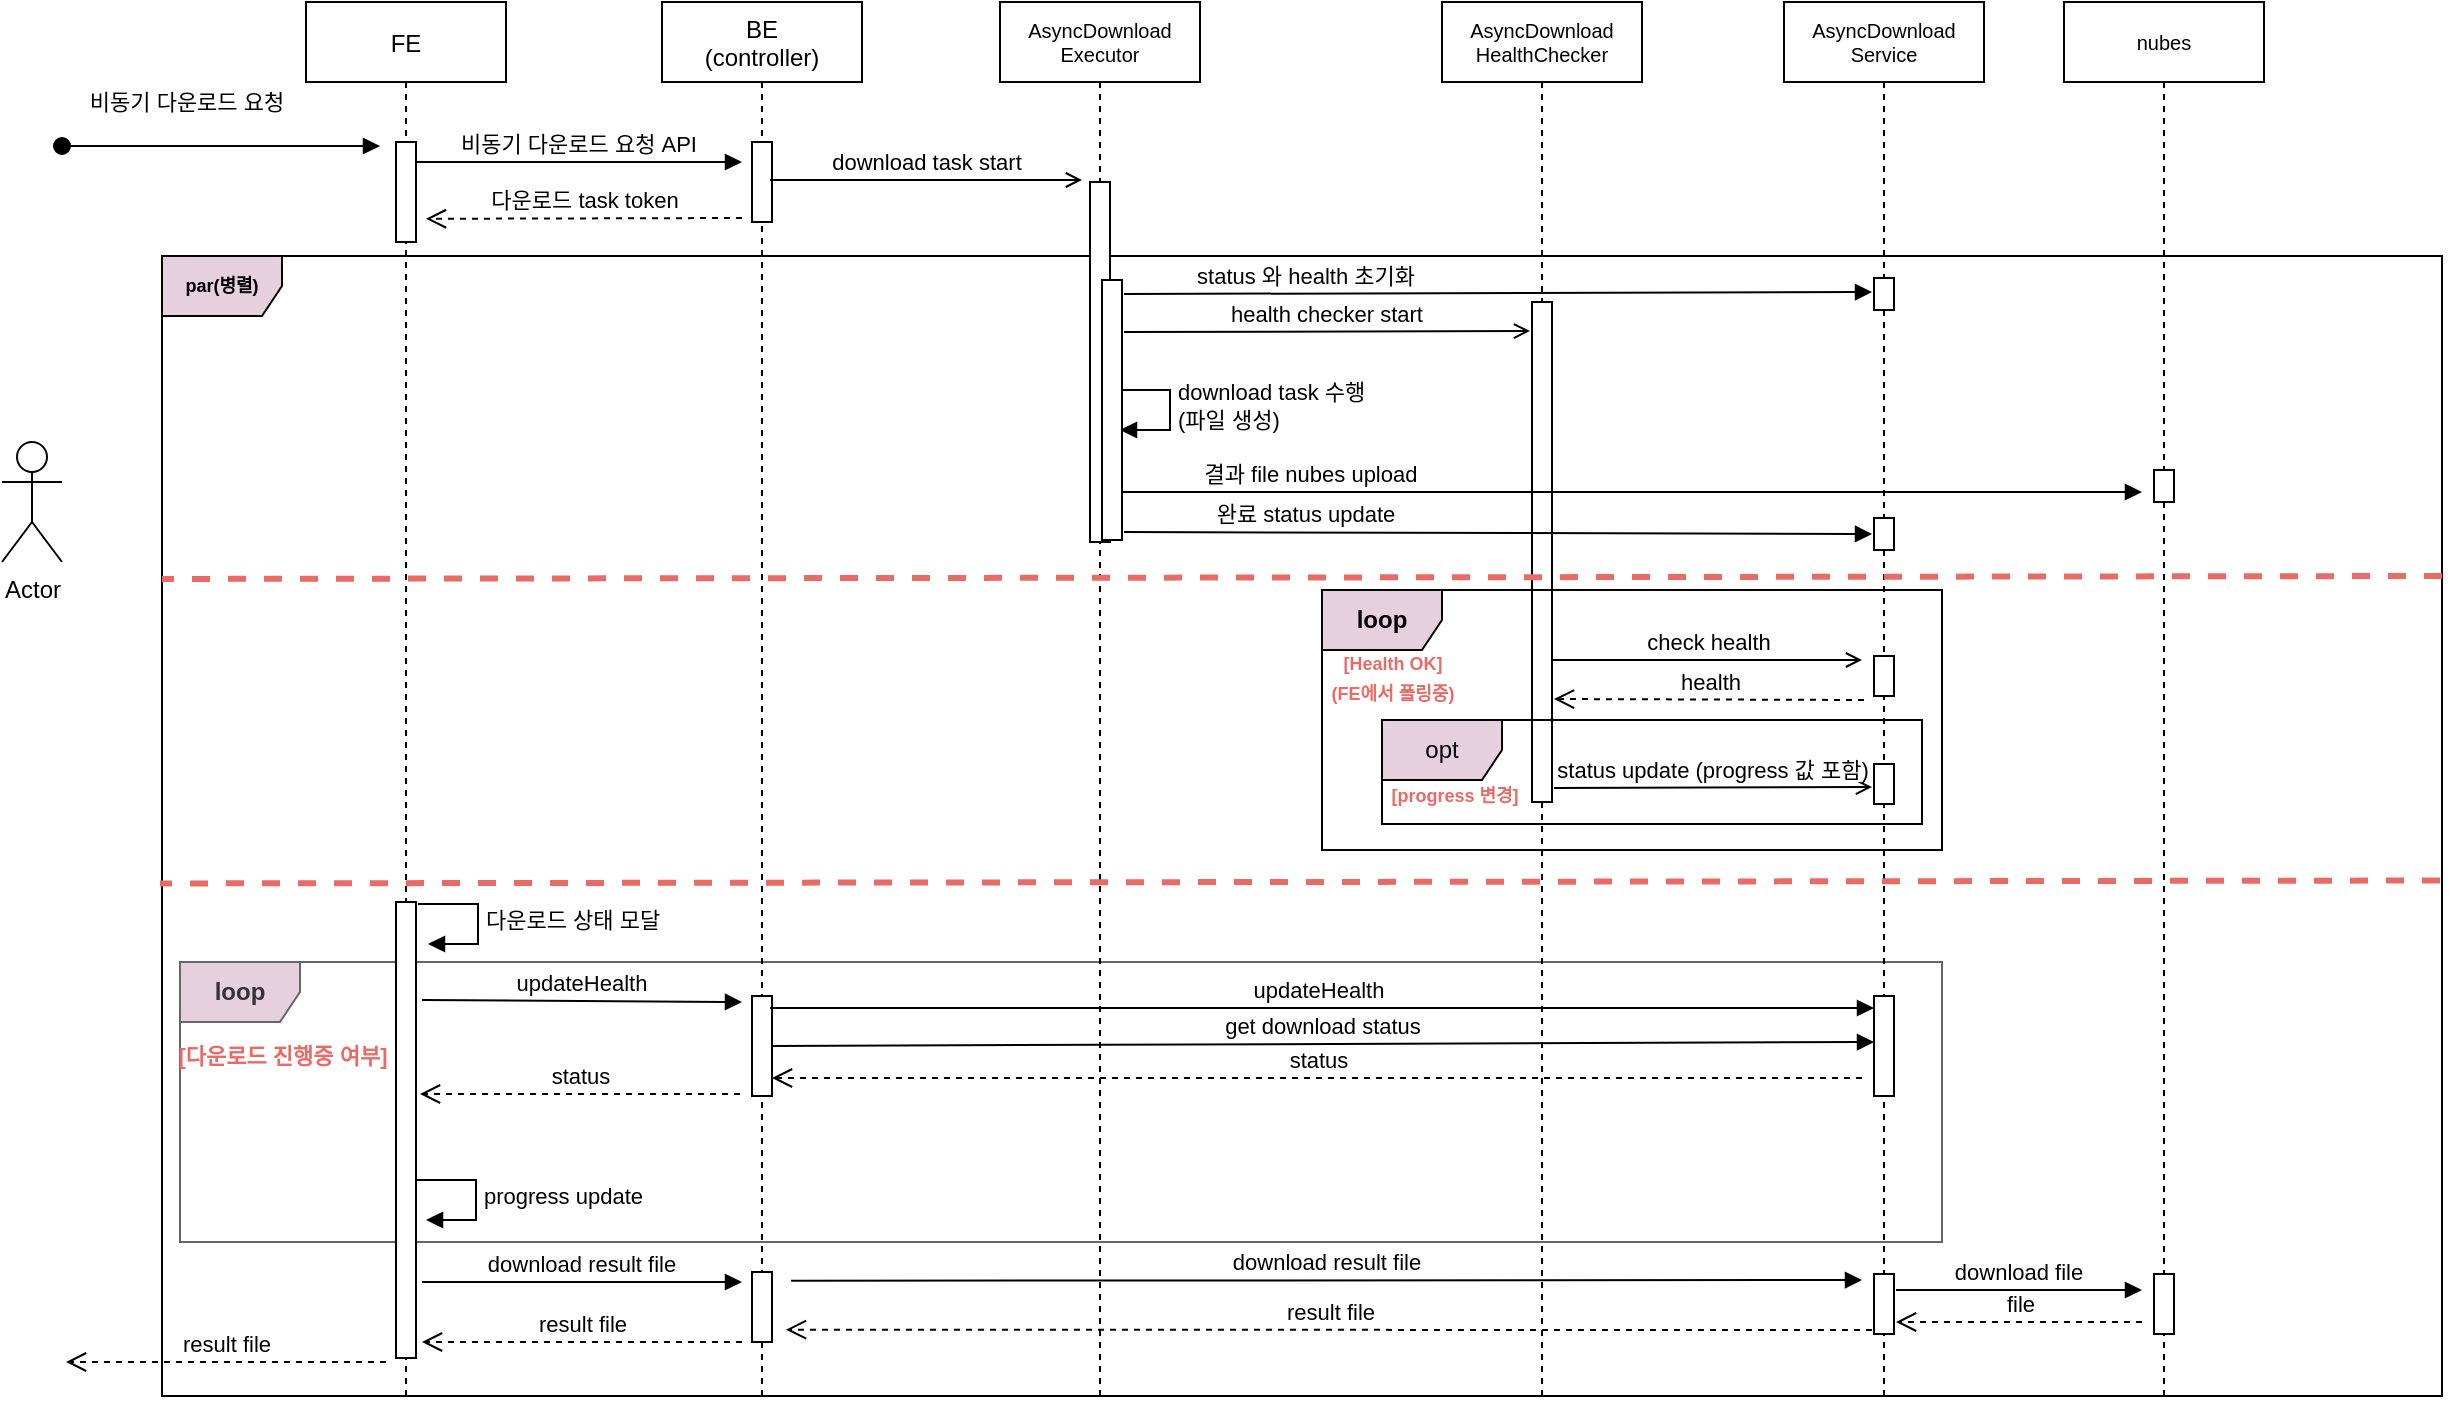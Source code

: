 <mxfile version="20.4.0" type="github">
  <diagram id="kgpKYQtTHZ0yAKxKKP6v" name="Page-1">
    <mxGraphModel dx="1524" dy="553" grid="1" gridSize="10" guides="1" tooltips="1" connect="1" arrows="1" fold="1" page="1" pageScale="1" pageWidth="850" pageHeight="1100" math="0" shadow="0">
      <root>
        <mxCell id="0" />
        <mxCell id="1" parent="0" />
        <mxCell id="PAv24Wi7GxfsrFI-geuO-69" value="&lt;font color=&quot;#000000&quot;&gt;&lt;b&gt;par(병렬)&lt;/b&gt;&lt;/font&gt;" style="shape=umlFrame;whiteSpace=wrap;html=1;fontSize=9;fontColor=#EA6B66;fillColor=#E6D0DE;" vertex="1" parent="1">
          <mxGeometry x="100" y="207" width="1140" height="570" as="geometry" />
        </mxCell>
        <mxCell id="PAv24Wi7GxfsrFI-geuO-18" value="&lt;b&gt;loop&lt;/b&gt;" style="shape=umlFrame;whiteSpace=wrap;html=1;fillColor=#E6D0DE;fontColor=#333333;strokeColor=#666666;" vertex="1" parent="1">
          <mxGeometry x="109" y="560" width="881" height="140" as="geometry" />
        </mxCell>
        <mxCell id="3nuBFxr9cyL0pnOWT2aG-1" value="FE" style="shape=umlLifeline;perimeter=lifelinePerimeter;container=1;collapsible=0;recursiveResize=0;rounded=0;shadow=0;strokeWidth=1;" parent="1" vertex="1">
          <mxGeometry x="172" y="80" width="100" height="700" as="geometry" />
        </mxCell>
        <mxCell id="3nuBFxr9cyL0pnOWT2aG-2" value="" style="points=[];perimeter=orthogonalPerimeter;rounded=0;shadow=0;strokeWidth=1;" parent="3nuBFxr9cyL0pnOWT2aG-1" vertex="1">
          <mxGeometry x="45" y="70" width="10" height="50" as="geometry" />
        </mxCell>
        <mxCell id="3nuBFxr9cyL0pnOWT2aG-3" value="" style="verticalAlign=bottom;startArrow=oval;endArrow=block;startSize=8;shadow=0;strokeWidth=1;" parent="3nuBFxr9cyL0pnOWT2aG-1" edge="1">
          <mxGeometry relative="1" as="geometry">
            <mxPoint x="-122" y="72" as="sourcePoint" />
            <mxPoint x="37" y="72" as="targetPoint" />
          </mxGeometry>
        </mxCell>
        <mxCell id="PAv24Wi7GxfsrFI-geuO-10" value="" style="html=1;points=[];perimeter=orthogonalPerimeter;" vertex="1" parent="3nuBFxr9cyL0pnOWT2aG-1">
          <mxGeometry x="45" y="450" width="10" height="228" as="geometry" />
        </mxCell>
        <mxCell id="PAv24Wi7GxfsrFI-geuO-11" value="다운로드 상태 모달" style="edgeStyle=orthogonalEdgeStyle;html=1;align=left;spacingLeft=2;endArrow=block;rounded=0;entryX=1;entryY=0;" edge="1" parent="3nuBFxr9cyL0pnOWT2aG-1">
          <mxGeometry relative="1" as="geometry">
            <mxPoint x="56" y="451" as="sourcePoint" />
            <Array as="points">
              <mxPoint x="86" y="451" />
            </Array>
            <mxPoint x="61" y="471" as="targetPoint" />
          </mxGeometry>
        </mxCell>
        <mxCell id="PAv24Wi7GxfsrFI-geuO-15" value="status" style="html=1;verticalAlign=bottom;endArrow=open;dashed=1;endSize=8;rounded=0;" edge="1" parent="3nuBFxr9cyL0pnOWT2aG-1">
          <mxGeometry relative="1" as="geometry">
            <mxPoint x="217" y="546" as="sourcePoint" />
            <mxPoint x="57" y="546" as="targetPoint" />
          </mxGeometry>
        </mxCell>
        <mxCell id="3nuBFxr9cyL0pnOWT2aG-5" value="BE&#xa;(controller)" style="shape=umlLifeline;perimeter=lifelinePerimeter;container=1;collapsible=0;recursiveResize=0;rounded=0;shadow=0;strokeWidth=1;" parent="1" vertex="1">
          <mxGeometry x="350" y="80" width="100" height="700" as="geometry" />
        </mxCell>
        <mxCell id="3nuBFxr9cyL0pnOWT2aG-6" value="" style="points=[];perimeter=orthogonalPerimeter;rounded=0;shadow=0;strokeWidth=1;" parent="3nuBFxr9cyL0pnOWT2aG-5" vertex="1">
          <mxGeometry x="45" y="70" width="10" height="40" as="geometry" />
        </mxCell>
        <mxCell id="PAv24Wi7GxfsrFI-geuO-4" value="" style="points=[];perimeter=orthogonalPerimeter;rounded=0;shadow=0;strokeWidth=1;" vertex="1" parent="3nuBFxr9cyL0pnOWT2aG-5">
          <mxGeometry x="45" y="497" width="10" height="50" as="geometry" />
        </mxCell>
        <mxCell id="PAv24Wi7GxfsrFI-geuO-22" value="" style="points=[];perimeter=orthogonalPerimeter;rounded=0;shadow=0;strokeWidth=1;" vertex="1" parent="3nuBFxr9cyL0pnOWT2aG-5">
          <mxGeometry x="45" y="635" width="10" height="35" as="geometry" />
        </mxCell>
        <mxCell id="PAv24Wi7GxfsrFI-geuO-21" value="download result file" style="verticalAlign=bottom;endArrow=block;shadow=0;strokeWidth=1;" edge="1" parent="3nuBFxr9cyL0pnOWT2aG-5">
          <mxGeometry relative="1" as="geometry">
            <mxPoint x="-120" y="640" as="sourcePoint" />
            <mxPoint x="40" y="640" as="targetPoint" />
            <Array as="points" />
          </mxGeometry>
        </mxCell>
        <mxCell id="PAv24Wi7GxfsrFI-geuO-26" value="result file" style="html=1;verticalAlign=bottom;endArrow=open;dashed=1;endSize=8;rounded=0;" edge="1" parent="3nuBFxr9cyL0pnOWT2aG-5">
          <mxGeometry relative="1" as="geometry">
            <mxPoint x="40" y="670" as="sourcePoint" />
            <mxPoint x="-120" y="670" as="targetPoint" />
          </mxGeometry>
        </mxCell>
        <mxCell id="3nuBFxr9cyL0pnOWT2aG-8" value="비동기 다운로드 요청 API" style="verticalAlign=bottom;endArrow=block;shadow=0;strokeWidth=1;" parent="1" source="3nuBFxr9cyL0pnOWT2aG-2" edge="1">
          <mxGeometry relative="1" as="geometry">
            <mxPoint x="327" y="160" as="sourcePoint" />
            <mxPoint x="390" y="160" as="targetPoint" />
            <Array as="points">
              <mxPoint x="320" y="160" />
            </Array>
          </mxGeometry>
        </mxCell>
        <mxCell id="xQrwwutkk_iIbDmqUv8c-1" value="Actor" style="shape=umlActor;verticalLabelPosition=bottom;verticalAlign=top;html=1;outlineConnect=0;" parent="1" vertex="1">
          <mxGeometry x="20" y="300" width="30" height="60" as="geometry" />
        </mxCell>
        <mxCell id="xQrwwutkk_iIbDmqUv8c-3" value="&lt;span style=&quot;font-size: 11px;&quot;&gt;비동기 다운로드 요청&lt;/span&gt;" style="text;html=1;align=center;verticalAlign=middle;resizable=0;points=[];autosize=1;strokeColor=none;fillColor=none;" parent="1" vertex="1">
          <mxGeometry x="52" y="115" width="120" height="30" as="geometry" />
        </mxCell>
        <mxCell id="aVBYDP4JhRlrpLpwvqIz-21" value="AsyncDownload&#xa;Executor" style="shape=umlLifeline;perimeter=lifelinePerimeter;container=1;collapsible=0;recursiveResize=0;rounded=0;shadow=0;strokeWidth=1;fontSize=10;" parent="1" vertex="1">
          <mxGeometry x="519" y="80" width="100" height="700" as="geometry" />
        </mxCell>
        <mxCell id="aVBYDP4JhRlrpLpwvqIz-22" value="" style="points=[];perimeter=orthogonalPerimeter;rounded=0;shadow=0;strokeWidth=1;" parent="aVBYDP4JhRlrpLpwvqIz-21" vertex="1">
          <mxGeometry x="45" y="90" width="10" height="180" as="geometry" />
        </mxCell>
        <mxCell id="PAv24Wi7GxfsrFI-geuO-53" value="download task 수행&lt;br&gt;(파일 생성)" style="edgeStyle=orthogonalEdgeStyle;html=1;align=left;spacingLeft=2;endArrow=block;rounded=0;entryX=1;entryY=0;" edge="1" parent="aVBYDP4JhRlrpLpwvqIz-21">
          <mxGeometry relative="1" as="geometry">
            <mxPoint x="55" y="194" as="sourcePoint" />
            <Array as="points">
              <mxPoint x="85" y="194" />
            </Array>
            <mxPoint x="60" y="214" as="targetPoint" />
          </mxGeometry>
        </mxCell>
        <mxCell id="PAv24Wi7GxfsrFI-geuO-66" value="" style="points=[];perimeter=orthogonalPerimeter;rounded=0;shadow=0;strokeWidth=1;" vertex="1" parent="aVBYDP4JhRlrpLpwvqIz-21">
          <mxGeometry x="51" y="139" width="10" height="130" as="geometry" />
        </mxCell>
        <mxCell id="aVBYDP4JhRlrpLpwvqIz-24" value="AsyncDownload&#xa;HealthChecker" style="shape=umlLifeline;perimeter=lifelinePerimeter;container=1;collapsible=0;recursiveResize=0;rounded=0;shadow=0;strokeWidth=1;fontSize=10;" parent="1" vertex="1">
          <mxGeometry x="740" y="80" width="100" height="700" as="geometry" />
        </mxCell>
        <mxCell id="PAv24Wi7GxfsrFI-geuO-14" value="status" style="html=1;verticalAlign=bottom;endArrow=open;dashed=1;endSize=8;rounded=0;" edge="1" parent="aVBYDP4JhRlrpLpwvqIz-24" target="PAv24Wi7GxfsrFI-geuO-4">
          <mxGeometry relative="1" as="geometry">
            <mxPoint x="210" y="538" as="sourcePoint" />
            <mxPoint x="-265.5" y="537.5" as="targetPoint" />
          </mxGeometry>
        </mxCell>
        <mxCell id="PAv24Wi7GxfsrFI-geuO-45" value="" style="points=[];perimeter=orthogonalPerimeter;rounded=0;shadow=0;strokeWidth=1;" vertex="1" parent="aVBYDP4JhRlrpLpwvqIz-24">
          <mxGeometry x="45" y="150" width="10" height="250" as="geometry" />
        </mxCell>
        <mxCell id="PAv24Wi7GxfsrFI-geuO-65" value="완료 status update" style="verticalAlign=bottom;endArrow=block;shadow=0;strokeWidth=1;entryX=-0.1;entryY=0.5;entryDx=0;entryDy=0;entryPerimeter=0;" edge="1" parent="aVBYDP4JhRlrpLpwvqIz-24" target="PAv24Wi7GxfsrFI-geuO-64">
          <mxGeometry x="-0.513" relative="1" as="geometry">
            <mxPoint x="-159" y="265" as="sourcePoint" />
            <mxPoint x="220" y="266.008" as="targetPoint" />
            <Array as="points" />
            <mxPoint as="offset" />
          </mxGeometry>
        </mxCell>
        <mxCell id="aVBYDP4JhRlrpLpwvqIz-29" value="AsyncDownload&#xa;Service" style="shape=umlLifeline;perimeter=lifelinePerimeter;container=1;collapsible=0;recursiveResize=0;rounded=0;shadow=0;strokeWidth=1;fontSize=10;" parent="1" vertex="1">
          <mxGeometry x="911" y="80" width="100" height="700" as="geometry" />
        </mxCell>
        <mxCell id="aVBYDP4JhRlrpLpwvqIz-30" value="" style="points=[];perimeter=orthogonalPerimeter;rounded=0;shadow=0;strokeWidth=1;" parent="aVBYDP4JhRlrpLpwvqIz-29" vertex="1">
          <mxGeometry x="45" y="497" width="10" height="50" as="geometry" />
        </mxCell>
        <mxCell id="PAv24Wi7GxfsrFI-geuO-25" value="" style="points=[];perimeter=orthogonalPerimeter;rounded=0;shadow=0;strokeWidth=1;" vertex="1" parent="aVBYDP4JhRlrpLpwvqIz-29">
          <mxGeometry x="45" y="636" width="10" height="30" as="geometry" />
        </mxCell>
        <mxCell id="PAv24Wi7GxfsrFI-geuO-32" value="health" style="html=1;verticalAlign=bottom;endArrow=open;dashed=1;endSize=8;rounded=0;entryX=1.1;entryY=0.45;entryDx=0;entryDy=0;entryPerimeter=0;" edge="1" parent="aVBYDP4JhRlrpLpwvqIz-29">
          <mxGeometry relative="1" as="geometry">
            <mxPoint x="40" y="349" as="sourcePoint" />
            <mxPoint x="-115" y="348.5" as="targetPoint" />
          </mxGeometry>
        </mxCell>
        <mxCell id="PAv24Wi7GxfsrFI-geuO-42" value="" style="points=[];perimeter=orthogonalPerimeter;rounded=0;shadow=0;strokeWidth=1;" vertex="1" parent="aVBYDP4JhRlrpLpwvqIz-29">
          <mxGeometry x="45" y="327" width="10" height="20" as="geometry" />
        </mxCell>
        <mxCell id="PAv24Wi7GxfsrFI-geuO-48" value="" style="points=[];perimeter=orthogonalPerimeter;rounded=0;shadow=0;strokeWidth=1;" vertex="1" parent="aVBYDP4JhRlrpLpwvqIz-29">
          <mxGeometry x="45" y="138" width="10" height="16" as="geometry" />
        </mxCell>
        <mxCell id="PAv24Wi7GxfsrFI-geuO-64" value="" style="points=[];perimeter=orthogonalPerimeter;rounded=0;shadow=0;strokeWidth=1;" vertex="1" parent="aVBYDP4JhRlrpLpwvqIz-29">
          <mxGeometry x="45" y="258" width="10" height="16" as="geometry" />
        </mxCell>
        <mxCell id="PAv24Wi7GxfsrFI-geuO-1" value="download task start" style="html=1;verticalAlign=bottom;labelBackgroundColor=none;endArrow=open;endFill=0;rounded=0;exitX=0.9;exitY=0.475;exitDx=0;exitDy=0;exitPerimeter=0;" edge="1" parent="1" source="3nuBFxr9cyL0pnOWT2aG-6">
          <mxGeometry width="160" relative="1" as="geometry">
            <mxPoint x="425" y="169" as="sourcePoint" />
            <mxPoint x="560" y="169" as="targetPoint" />
          </mxGeometry>
        </mxCell>
        <mxCell id="PAv24Wi7GxfsrFI-geuO-5" value="updateHealth" style="verticalAlign=bottom;endArrow=block;shadow=0;strokeWidth=1;" edge="1" parent="1">
          <mxGeometry relative="1" as="geometry">
            <mxPoint x="230" y="579" as="sourcePoint" />
            <mxPoint x="390" y="580" as="targetPoint" />
            <Array as="points" />
          </mxGeometry>
        </mxCell>
        <mxCell id="PAv24Wi7GxfsrFI-geuO-6" value="다운로드 task token" style="html=1;verticalAlign=bottom;endArrow=open;dashed=1;endSize=8;rounded=0;entryX=1.5;entryY=0.268;entryDx=0;entryDy=0;entryPerimeter=0;" edge="1" parent="1">
          <mxGeometry relative="1" as="geometry">
            <mxPoint x="390" y="188" as="sourcePoint" />
            <mxPoint x="232" y="188.4" as="targetPoint" />
          </mxGeometry>
        </mxCell>
        <mxCell id="PAv24Wi7GxfsrFI-geuO-13" value="updateHealth " style="verticalAlign=bottom;endArrow=block;shadow=0;strokeWidth=1;exitX=0.9;exitY=0.12;exitDx=0;exitDy=0;exitPerimeter=0;" edge="1" parent="1" source="PAv24Wi7GxfsrFI-geuO-4" target="aVBYDP4JhRlrpLpwvqIz-30">
          <mxGeometry relative="1" as="geometry">
            <mxPoint x="425" y="583" as="sourcePoint" />
            <mxPoint x="900" y="583" as="targetPoint" />
            <Array as="points" />
          </mxGeometry>
        </mxCell>
        <mxCell id="PAv24Wi7GxfsrFI-geuO-17" value="progress update" style="edgeStyle=orthogonalEdgeStyle;html=1;align=left;spacingLeft=2;endArrow=block;rounded=0;entryX=1;entryY=0;" edge="1" parent="1">
          <mxGeometry relative="1" as="geometry">
            <mxPoint x="227" y="669" as="sourcePoint" />
            <Array as="points">
              <mxPoint x="257" y="669" />
            </Array>
            <mxPoint x="232" y="689" as="targetPoint" />
          </mxGeometry>
        </mxCell>
        <mxCell id="PAv24Wi7GxfsrFI-geuO-19" value="&lt;span style=&quot;font-size: 11px;&quot;&gt;&lt;b&gt;&lt;font color=&quot;#ea6b66&quot;&gt;[다운로드 진행중 여부]&lt;/font&gt;&lt;/b&gt;&lt;/span&gt;" style="text;html=1;align=center;verticalAlign=middle;resizable=0;points=[];autosize=1;strokeColor=none;fillColor=none;" vertex="1" parent="1">
          <mxGeometry x="100" y="592" width="120" height="30" as="geometry" />
        </mxCell>
        <mxCell id="PAv24Wi7GxfsrFI-geuO-23" value="result file" style="html=1;verticalAlign=bottom;endArrow=open;dashed=1;endSize=8;rounded=0;exitX=-0.1;exitY=0.7;exitDx=0;exitDy=0;exitPerimeter=0;" edge="1" parent="1">
          <mxGeometry relative="1" as="geometry">
            <mxPoint x="955" y="744" as="sourcePoint" />
            <mxPoint x="412" y="743.86" as="targetPoint" />
          </mxGeometry>
        </mxCell>
        <mxCell id="PAv24Wi7GxfsrFI-geuO-24" value="download result file" style="verticalAlign=bottom;endArrow=block;shadow=0;strokeWidth=1;" edge="1" parent="1">
          <mxGeometry relative="1" as="geometry">
            <mxPoint x="414.5" y="719.36" as="sourcePoint" />
            <mxPoint x="950" y="719" as="targetPoint" />
            <Array as="points" />
          </mxGeometry>
        </mxCell>
        <mxCell id="PAv24Wi7GxfsrFI-geuO-29" value="get download status" style="verticalAlign=bottom;endArrow=block;shadow=0;strokeWidth=1;entryX=0;entryY=0.46;entryDx=0;entryDy=0;entryPerimeter=0;exitX=1;exitY=0.5;exitDx=0;exitDy=0;exitPerimeter=0;" edge="1" parent="1" source="PAv24Wi7GxfsrFI-geuO-4" target="aVBYDP4JhRlrpLpwvqIz-30">
          <mxGeometry relative="1" as="geometry">
            <mxPoint x="426" y="602" as="sourcePoint" />
            <mxPoint x="896" y="601.5" as="targetPoint" />
            <Array as="points" />
          </mxGeometry>
        </mxCell>
        <mxCell id="PAv24Wi7GxfsrFI-geuO-31" value="&lt;span style=&quot;background-color: rgb(255, 255, 255);&quot;&gt;check health&lt;/span&gt;" style="html=1;verticalAlign=bottom;labelBackgroundColor=none;endArrow=open;endFill=0;rounded=0;" edge="1" parent="1">
          <mxGeometry width="160" relative="1" as="geometry">
            <mxPoint x="795" y="409" as="sourcePoint" />
            <mxPoint x="950" y="409" as="targetPoint" />
          </mxGeometry>
        </mxCell>
        <mxCell id="PAv24Wi7GxfsrFI-geuO-35" value="&lt;span style=&quot;background-color: rgb(255, 255, 255);&quot;&gt;status update (progress 값 포함)&lt;/span&gt;" style="html=1;verticalAlign=bottom;labelBackgroundColor=none;endArrow=open;endFill=0;rounded=0;entryX=-0.1;entryY=0.575;entryDx=0;entryDy=0;entryPerimeter=0;" edge="1" parent="1" target="PAv24Wi7GxfsrFI-geuO-43">
          <mxGeometry width="160" relative="1" as="geometry">
            <mxPoint x="796" y="473" as="sourcePoint" />
            <mxPoint x="960" y="472.72" as="targetPoint" />
          </mxGeometry>
        </mxCell>
        <mxCell id="PAv24Wi7GxfsrFI-geuO-38" value="&lt;b style=&quot;&quot;&gt;&lt;font color=&quot;#ea6b66&quot; style=&quot;font-size: 9px;&quot;&gt;[progress 변경]&lt;/font&gt;&lt;/b&gt;" style="text;html=1;align=center;verticalAlign=middle;resizable=0;points=[];autosize=1;strokeColor=none;fillColor=none;" vertex="1" parent="1">
          <mxGeometry x="701" y="461" width="90" height="30" as="geometry" />
        </mxCell>
        <mxCell id="PAv24Wi7GxfsrFI-geuO-43" value="" style="points=[];perimeter=orthogonalPerimeter;rounded=0;shadow=0;strokeWidth=1;" vertex="1" parent="1">
          <mxGeometry x="956" y="461" width="10" height="20" as="geometry" />
        </mxCell>
        <mxCell id="PAv24Wi7GxfsrFI-geuO-44" value="&lt;span style=&quot;font-size: 11px;&quot;&gt;&lt;b style=&quot;font-size: 9px;&quot;&gt;&lt;font style=&quot;font-size: 9px;&quot; color=&quot;#ea6b66&quot;&gt;[Health OK]&lt;br style=&quot;font-size: 9px;&quot;&gt;(FE에서 폴링중)&lt;br&gt;&lt;/font&gt;&lt;/b&gt;&lt;/span&gt;" style="text;html=1;align=center;verticalAlign=middle;resizable=0;points=[];autosize=1;strokeColor=none;fillColor=none;" vertex="1" parent="1">
          <mxGeometry x="670" y="397" width="90" height="40" as="geometry" />
        </mxCell>
        <mxCell id="PAv24Wi7GxfsrFI-geuO-36" value="opt" style="shape=umlFrame;whiteSpace=wrap;html=1;fillColor=#E6D0DE;" vertex="1" parent="1">
          <mxGeometry x="710" y="439" width="270" height="52" as="geometry" />
        </mxCell>
        <mxCell id="PAv24Wi7GxfsrFI-geuO-41" value="&lt;b&gt;loop&lt;/b&gt;" style="shape=umlFrame;whiteSpace=wrap;html=1;fillColor=#E6D0DE;" vertex="1" parent="1">
          <mxGeometry x="680" y="374" width="310" height="130" as="geometry" />
        </mxCell>
        <mxCell id="PAv24Wi7GxfsrFI-geuO-51" value="status 와 health 초기화" style="verticalAlign=bottom;endArrow=block;shadow=0;strokeWidth=1;entryX=0;entryY=0.438;entryDx=0;entryDy=0;entryPerimeter=0;exitX=1.2;exitY=0.077;exitDx=0;exitDy=0;exitPerimeter=0;" edge="1" parent="1">
          <mxGeometry x="-0.513" relative="1" as="geometry">
            <mxPoint x="581" y="226.01" as="sourcePoint" />
            <mxPoint x="955" y="225.008" as="targetPoint" />
            <Array as="points" />
            <mxPoint as="offset" />
          </mxGeometry>
        </mxCell>
        <mxCell id="PAv24Wi7GxfsrFI-geuO-2" value="&lt;span style=&quot;background-color: rgb(255, 255, 255);&quot;&gt;health checker start&lt;/span&gt;" style="html=1;verticalAlign=bottom;labelBackgroundColor=none;endArrow=open;endFill=0;rounded=0;startArrow=none;" edge="1" parent="1">
          <mxGeometry width="160" relative="1" as="geometry">
            <mxPoint x="581" y="245" as="sourcePoint" />
            <mxPoint x="784" y="244.5" as="targetPoint" />
          </mxGeometry>
        </mxCell>
        <mxCell id="PAv24Wi7GxfsrFI-geuO-55" value="nubes" style="shape=umlLifeline;perimeter=lifelinePerimeter;container=1;collapsible=0;recursiveResize=0;rounded=0;shadow=0;strokeWidth=1;fontSize=10;" vertex="1" parent="1">
          <mxGeometry x="1051" y="80" width="100" height="700" as="geometry" />
        </mxCell>
        <mxCell id="PAv24Wi7GxfsrFI-geuO-57" value="" style="points=[];perimeter=orthogonalPerimeter;rounded=0;shadow=0;strokeWidth=1;" vertex="1" parent="PAv24Wi7GxfsrFI-geuO-55">
          <mxGeometry x="45" y="636" width="10" height="30" as="geometry" />
        </mxCell>
        <mxCell id="PAv24Wi7GxfsrFI-geuO-60" value="" style="points=[];perimeter=orthogonalPerimeter;rounded=0;shadow=0;strokeWidth=1;" vertex="1" parent="PAv24Wi7GxfsrFI-geuO-55">
          <mxGeometry x="45" y="234" width="10" height="16" as="geometry" />
        </mxCell>
        <mxCell id="PAv24Wi7GxfsrFI-geuO-62" value="download file" style="verticalAlign=bottom;endArrow=block;shadow=0;strokeWidth=1;exitX=1.1;exitY=0.367;exitDx=0;exitDy=0;exitPerimeter=0;" edge="1" parent="1">
          <mxGeometry relative="1" as="geometry">
            <mxPoint x="967" y="724.01" as="sourcePoint" />
            <mxPoint x="1090" y="724" as="targetPoint" />
            <Array as="points" />
          </mxGeometry>
        </mxCell>
        <mxCell id="PAv24Wi7GxfsrFI-geuO-61" value="file" style="html=1;verticalAlign=bottom;endArrow=open;dashed=1;endSize=8;rounded=0;exitX=-0.2;exitY=0.6;exitDx=0;exitDy=0;exitPerimeter=0;" edge="1" parent="1">
          <mxGeometry relative="1" as="geometry">
            <mxPoint x="1090" y="740" as="sourcePoint" />
            <mxPoint x="967" y="740" as="targetPoint" />
          </mxGeometry>
        </mxCell>
        <mxCell id="PAv24Wi7GxfsrFI-geuO-63" value="결과 file nubes upload" style="verticalAlign=bottom;endArrow=block;shadow=0;strokeWidth=1;" edge="1" parent="1">
          <mxGeometry x="-0.629" relative="1" as="geometry">
            <mxPoint x="580" y="325" as="sourcePoint" />
            <mxPoint x="1090" y="325" as="targetPoint" />
            <Array as="points" />
            <mxPoint as="offset" />
          </mxGeometry>
        </mxCell>
        <mxCell id="PAv24Wi7GxfsrFI-geuO-70" value="" style="endArrow=none;dashed=1;html=1;rounded=0;fontSize=9;fontColor=#000000;entryX=0;entryY=0.271;entryDx=0;entryDy=0;entryPerimeter=0;strokeColor=#EA6B66;strokeWidth=3;" edge="1" parent="1">
          <mxGeometry width="50" height="50" relative="1" as="geometry">
            <mxPoint x="1240" y="367" as="sourcePoint" />
            <mxPoint x="100" y="368.47" as="targetPoint" />
          </mxGeometry>
        </mxCell>
        <mxCell id="PAv24Wi7GxfsrFI-geuO-71" value="" style="endArrow=none;dashed=1;html=1;rounded=0;fontSize=9;fontColor=#000000;entryX=0;entryY=0.271;entryDx=0;entryDy=0;entryPerimeter=0;strokeColor=#EA6B66;strokeWidth=3;" edge="1" parent="1">
          <mxGeometry width="50" height="50" relative="1" as="geometry">
            <mxPoint x="1239" y="519.26" as="sourcePoint" />
            <mxPoint x="99" y="520.73" as="targetPoint" />
          </mxGeometry>
        </mxCell>
        <mxCell id="PAv24Wi7GxfsrFI-geuO-72" value="result file" style="html=1;verticalAlign=bottom;endArrow=open;dashed=1;endSize=8;rounded=0;" edge="1" parent="1">
          <mxGeometry relative="1" as="geometry">
            <mxPoint x="212" y="760" as="sourcePoint" />
            <mxPoint x="52" y="760" as="targetPoint" />
          </mxGeometry>
        </mxCell>
      </root>
    </mxGraphModel>
  </diagram>
</mxfile>
